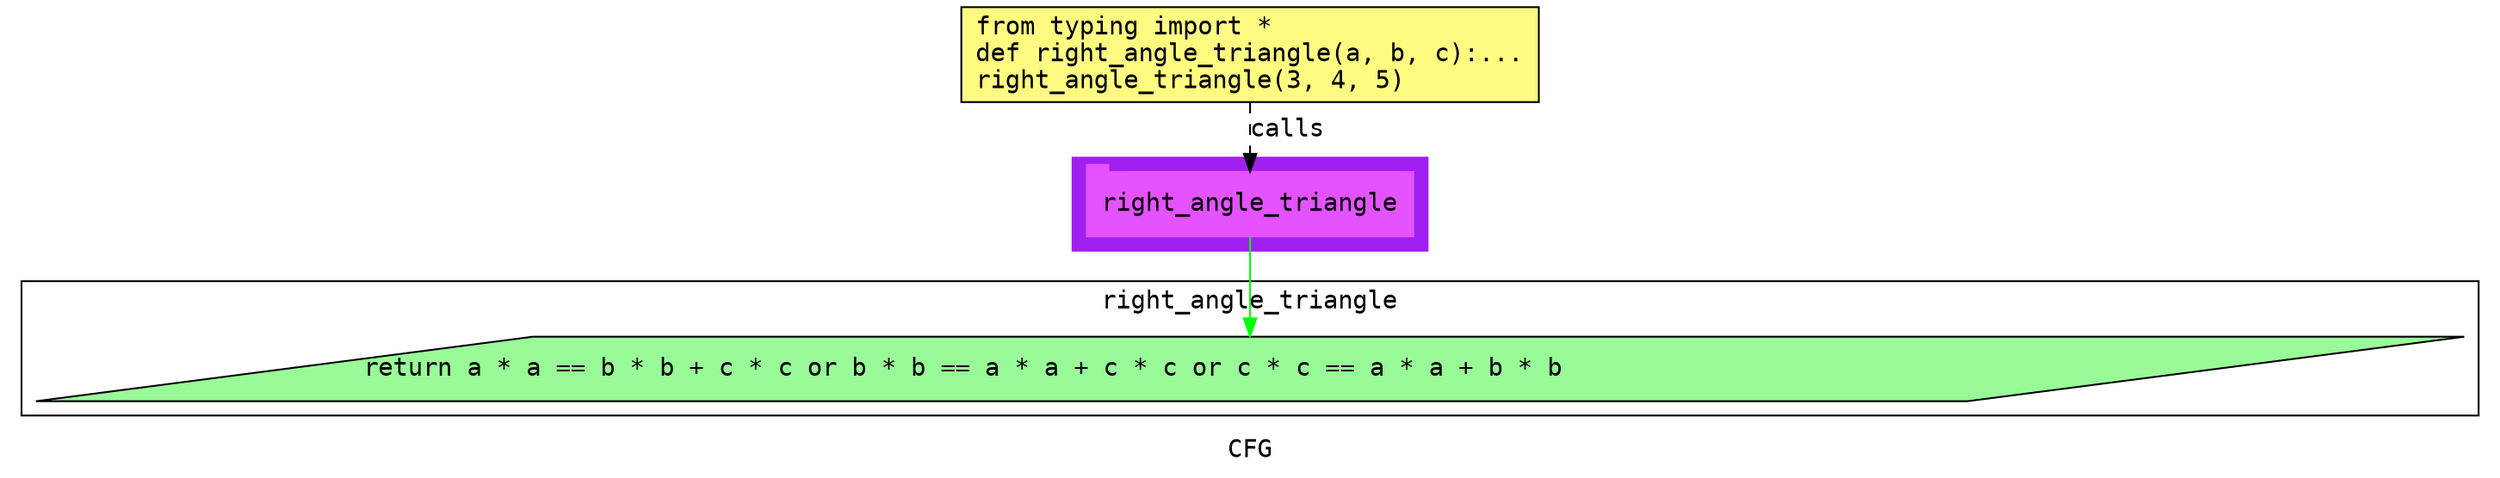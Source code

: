 digraph cluster778CFG {
	graph [bb="0,0,1338,259",
		compound=True,
		fontname="DejaVu Sans Mono",
		label=CFG,
		lheight=0.21,
		lp="669,11.5",
		lwidth=0.35,
		pack=False,
		rankdir=TB,
		ranksep=0.02
	];
	node [fontname="DejaVu Sans Mono",
		label="\N"
	];
	edge [fontname="DejaVu Sans Mono"];
	subgraph cluster_1 {
		graph [bb="570,123,768,175",
			color=purple,
			compound=true,
			fontname="DejaVu Sans Mono",
			label="",
			rankdir=TB,
			ranksep=0.02,
			shape=tab,
			style=filled
		];
		node [fontname="DejaVu Sans Mono"];
		edge [fontname="DejaVu Sans Mono"];
		6	[color="#E552FF",
			height=0.5,
			label=right_angle_triangle,
			linenum="[5]",
			pos="669,149",
			shape=tab,
			style=filled,
			width=2.5278];
	}
	subgraph cluster4right_angle_triangle {
		graph [bb="8,31,1330,106",
			compound=True,
			fontname="DejaVu Sans Mono",
			label=right_angle_triangle,
			lheight=0.21,
			lp="669,94.5",
			lwidth=2.31,
			pack=False,
			rankdir=TB,
			ranksep=0.02
		];
		node [fontname="DejaVu Sans Mono"];
		edge [fontname="DejaVu Sans Mono"];
		3	[fillcolor="#98fb98",
			height=0.5,
			label="return a * a == b * b + c * c or b * b == a * a + c * c or c * c == a * a + b * b\l",
			linenum="[3]",
			pos="669,57",
			shape=parallelogram,
			style="filled,solid",
			width=18.132];
	}
	1	[fillcolor="#FFFB81",
		height=0.73611,
		label="from typing import *\ldef right_angle_triangle(a, b, c):...\lright_angle_triangle(3, 4, 5)\l",
		linenum="[1]",
		pos="669,232.5",
		shape=rectangle,
		style="filled,solid",
		width=4.4722];
	1 -> 6	[label=calls,
		lp="690,190.5",
		pos="e,669,167.13 669,205.71 669,196.66 669,186.47 669,177.3",
		style=dashed];
	6 -> 3	[color=green,
		pos="e,669,75.3 669,130.65 669,117.82 669,100.11 669,85.381"];
}
